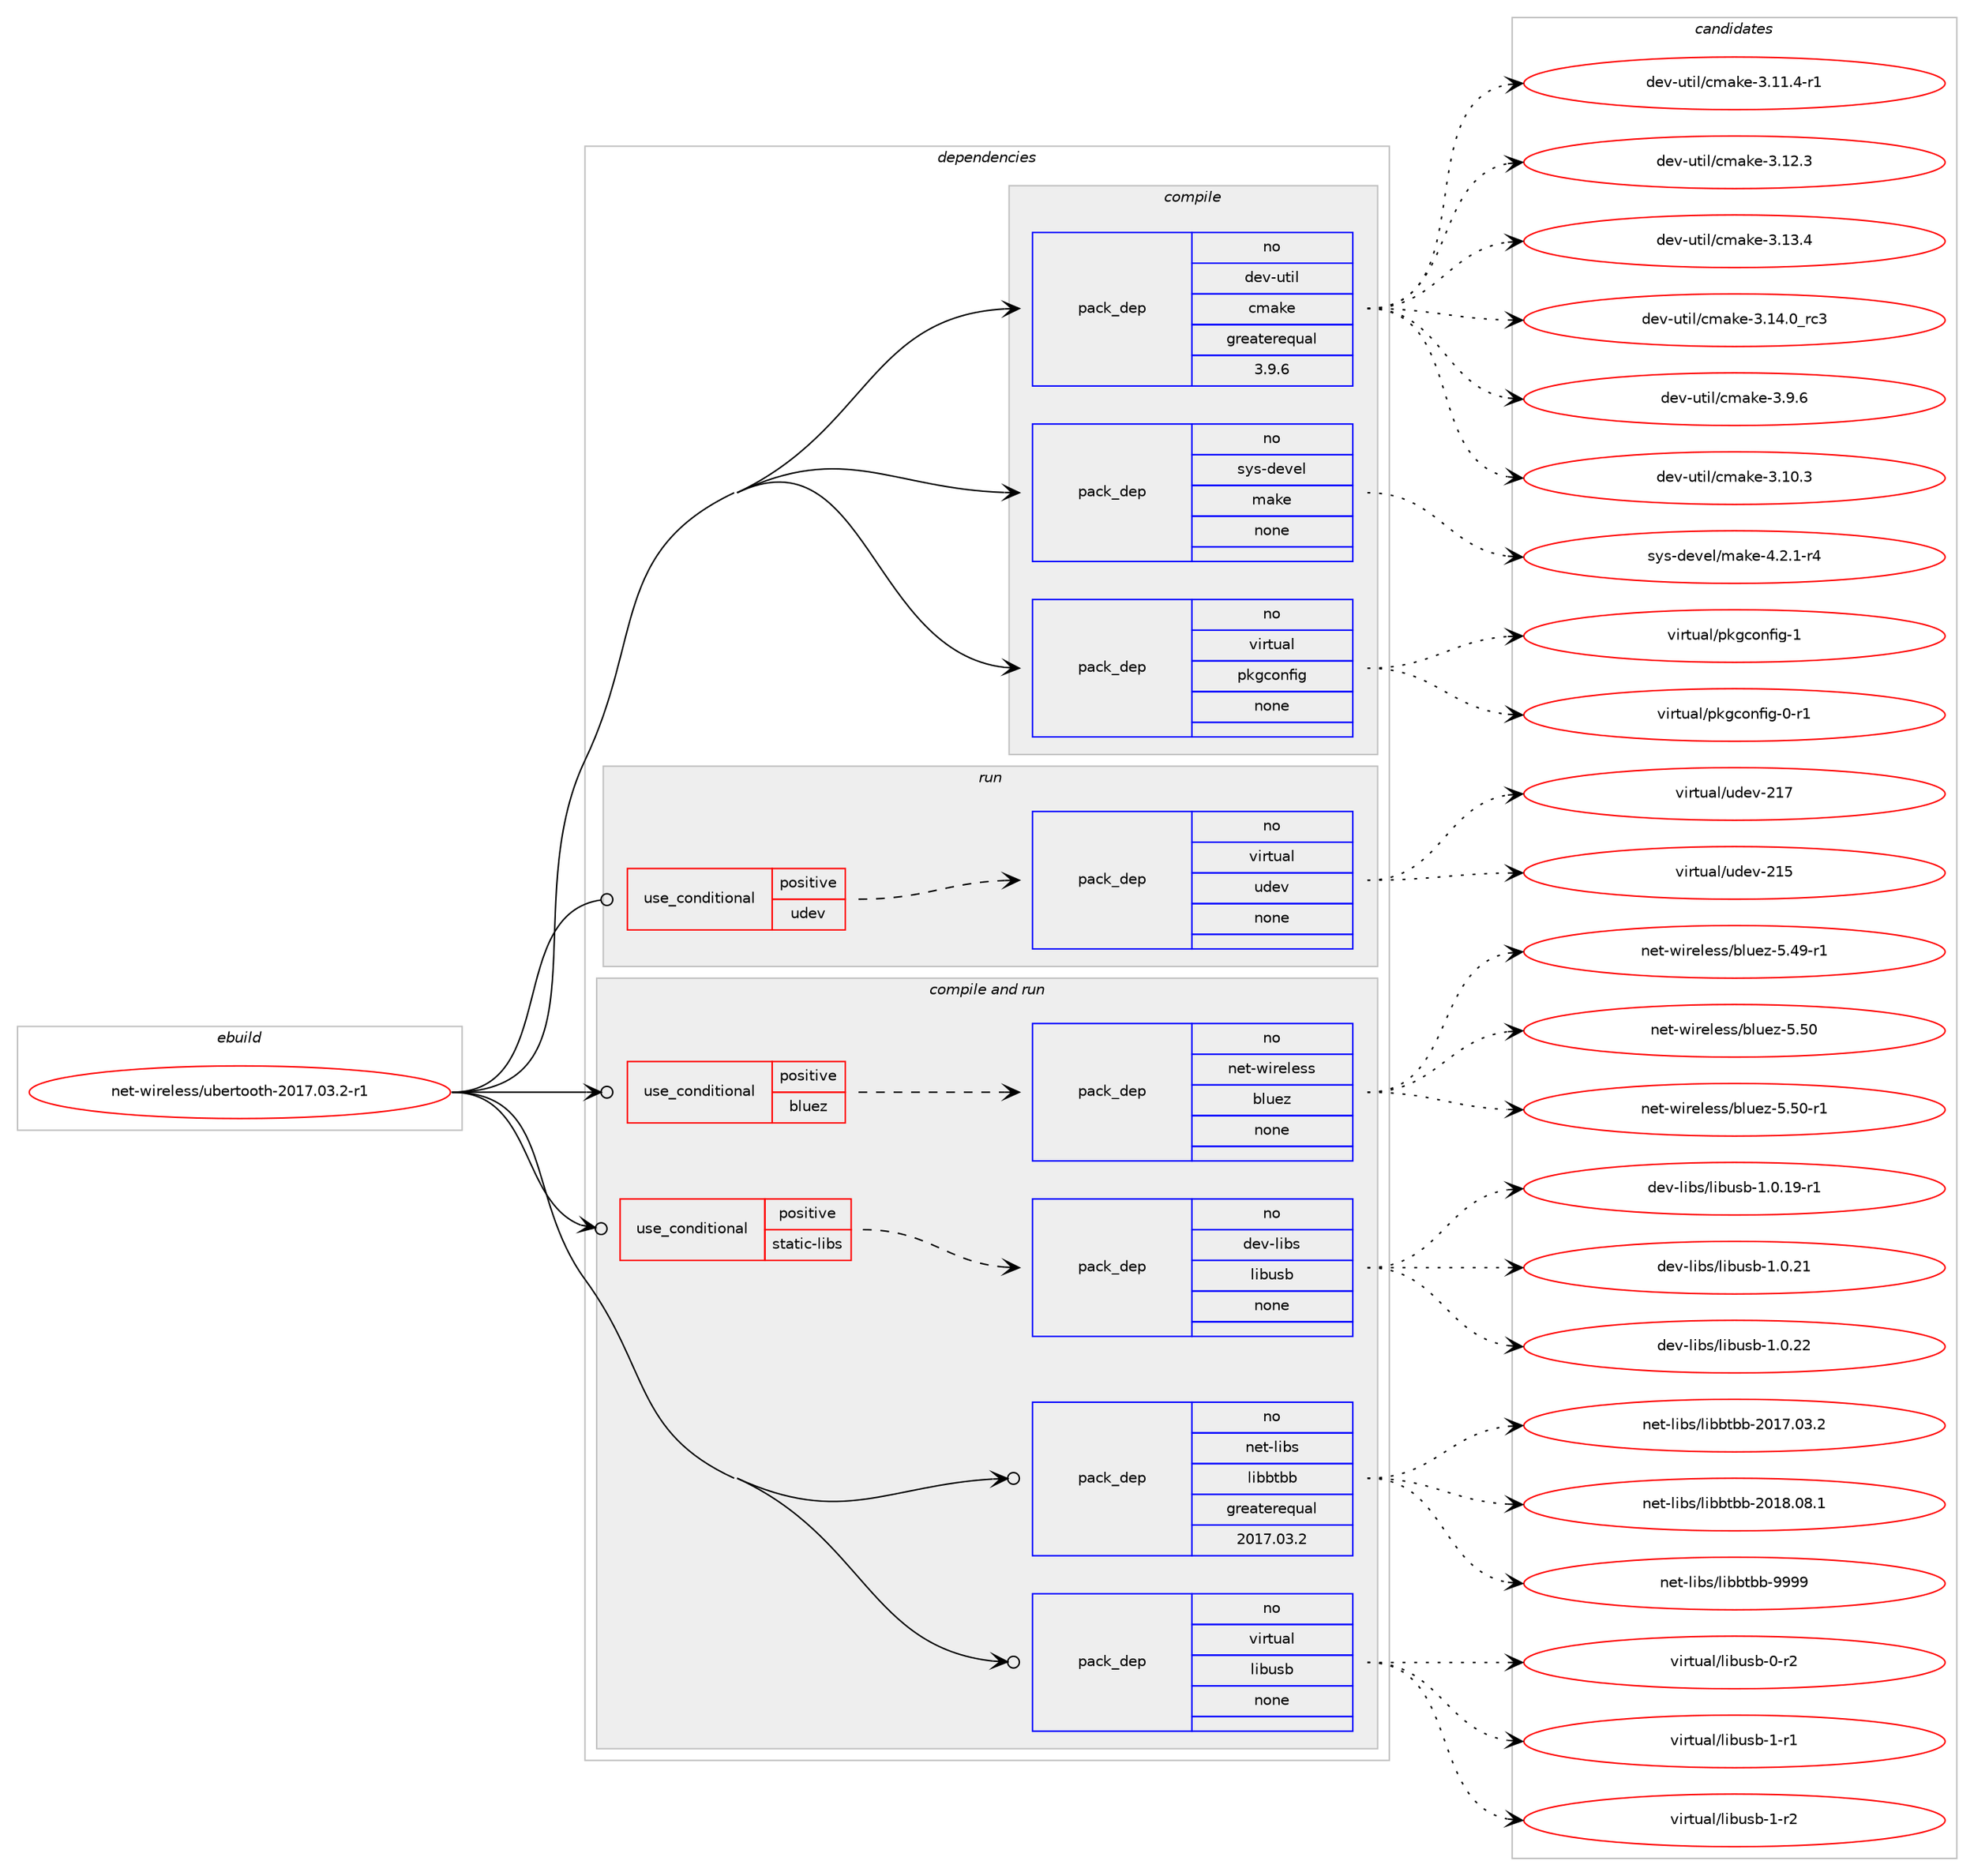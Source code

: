digraph prolog {

# *************
# Graph options
# *************

newrank=true;
concentrate=true;
compound=true;
graph [rankdir=LR,fontname=Helvetica,fontsize=10,ranksep=1.5];#, ranksep=2.5, nodesep=0.2];
edge  [arrowhead=vee];
node  [fontname=Helvetica,fontsize=10];

# **********
# The ebuild
# **********

subgraph cluster_leftcol {
color=gray;
rank=same;
label=<<i>ebuild</i>>;
id [label="net-wireless/ubertooth-2017.03.2-r1", color=red, width=4, href="../net-wireless/ubertooth-2017.03.2-r1.svg"];
}

# ****************
# The dependencies
# ****************

subgraph cluster_midcol {
color=gray;
label=<<i>dependencies</i>>;
subgraph cluster_compile {
fillcolor="#eeeeee";
style=filled;
label=<<i>compile</i>>;
subgraph pack1202390 {
dependency1681440 [label=<<TABLE BORDER="0" CELLBORDER="1" CELLSPACING="0" CELLPADDING="4" WIDTH="220"><TR><TD ROWSPAN="6" CELLPADDING="30">pack_dep</TD></TR><TR><TD WIDTH="110">no</TD></TR><TR><TD>dev-util</TD></TR><TR><TD>cmake</TD></TR><TR><TD>greaterequal</TD></TR><TR><TD>3.9.6</TD></TR></TABLE>>, shape=none, color=blue];
}
id:e -> dependency1681440:w [weight=20,style="solid",arrowhead="vee"];
subgraph pack1202391 {
dependency1681441 [label=<<TABLE BORDER="0" CELLBORDER="1" CELLSPACING="0" CELLPADDING="4" WIDTH="220"><TR><TD ROWSPAN="6" CELLPADDING="30">pack_dep</TD></TR><TR><TD WIDTH="110">no</TD></TR><TR><TD>sys-devel</TD></TR><TR><TD>make</TD></TR><TR><TD>none</TD></TR><TR><TD></TD></TR></TABLE>>, shape=none, color=blue];
}
id:e -> dependency1681441:w [weight=20,style="solid",arrowhead="vee"];
subgraph pack1202392 {
dependency1681442 [label=<<TABLE BORDER="0" CELLBORDER="1" CELLSPACING="0" CELLPADDING="4" WIDTH="220"><TR><TD ROWSPAN="6" CELLPADDING="30">pack_dep</TD></TR><TR><TD WIDTH="110">no</TD></TR><TR><TD>virtual</TD></TR><TR><TD>pkgconfig</TD></TR><TR><TD>none</TD></TR><TR><TD></TD></TR></TABLE>>, shape=none, color=blue];
}
id:e -> dependency1681442:w [weight=20,style="solid",arrowhead="vee"];
}
subgraph cluster_compileandrun {
fillcolor="#eeeeee";
style=filled;
label=<<i>compile and run</i>>;
subgraph cond451528 {
dependency1681443 [label=<<TABLE BORDER="0" CELLBORDER="1" CELLSPACING="0" CELLPADDING="4"><TR><TD ROWSPAN="3" CELLPADDING="10">use_conditional</TD></TR><TR><TD>positive</TD></TR><TR><TD>bluez</TD></TR></TABLE>>, shape=none, color=red];
subgraph pack1202393 {
dependency1681444 [label=<<TABLE BORDER="0" CELLBORDER="1" CELLSPACING="0" CELLPADDING="4" WIDTH="220"><TR><TD ROWSPAN="6" CELLPADDING="30">pack_dep</TD></TR><TR><TD WIDTH="110">no</TD></TR><TR><TD>net-wireless</TD></TR><TR><TD>bluez</TD></TR><TR><TD>none</TD></TR><TR><TD></TD></TR></TABLE>>, shape=none, color=blue];
}
dependency1681443:e -> dependency1681444:w [weight=20,style="dashed",arrowhead="vee"];
}
id:e -> dependency1681443:w [weight=20,style="solid",arrowhead="odotvee"];
subgraph cond451529 {
dependency1681445 [label=<<TABLE BORDER="0" CELLBORDER="1" CELLSPACING="0" CELLPADDING="4"><TR><TD ROWSPAN="3" CELLPADDING="10">use_conditional</TD></TR><TR><TD>positive</TD></TR><TR><TD>static-libs</TD></TR></TABLE>>, shape=none, color=red];
subgraph pack1202394 {
dependency1681446 [label=<<TABLE BORDER="0" CELLBORDER="1" CELLSPACING="0" CELLPADDING="4" WIDTH="220"><TR><TD ROWSPAN="6" CELLPADDING="30">pack_dep</TD></TR><TR><TD WIDTH="110">no</TD></TR><TR><TD>dev-libs</TD></TR><TR><TD>libusb</TD></TR><TR><TD>none</TD></TR><TR><TD></TD></TR></TABLE>>, shape=none, color=blue];
}
dependency1681445:e -> dependency1681446:w [weight=20,style="dashed",arrowhead="vee"];
}
id:e -> dependency1681445:w [weight=20,style="solid",arrowhead="odotvee"];
subgraph pack1202395 {
dependency1681447 [label=<<TABLE BORDER="0" CELLBORDER="1" CELLSPACING="0" CELLPADDING="4" WIDTH="220"><TR><TD ROWSPAN="6" CELLPADDING="30">pack_dep</TD></TR><TR><TD WIDTH="110">no</TD></TR><TR><TD>net-libs</TD></TR><TR><TD>libbtbb</TD></TR><TR><TD>greaterequal</TD></TR><TR><TD>2017.03.2</TD></TR></TABLE>>, shape=none, color=blue];
}
id:e -> dependency1681447:w [weight=20,style="solid",arrowhead="odotvee"];
subgraph pack1202396 {
dependency1681448 [label=<<TABLE BORDER="0" CELLBORDER="1" CELLSPACING="0" CELLPADDING="4" WIDTH="220"><TR><TD ROWSPAN="6" CELLPADDING="30">pack_dep</TD></TR><TR><TD WIDTH="110">no</TD></TR><TR><TD>virtual</TD></TR><TR><TD>libusb</TD></TR><TR><TD>none</TD></TR><TR><TD></TD></TR></TABLE>>, shape=none, color=blue];
}
id:e -> dependency1681448:w [weight=20,style="solid",arrowhead="odotvee"];
}
subgraph cluster_run {
fillcolor="#eeeeee";
style=filled;
label=<<i>run</i>>;
subgraph cond451530 {
dependency1681449 [label=<<TABLE BORDER="0" CELLBORDER="1" CELLSPACING="0" CELLPADDING="4"><TR><TD ROWSPAN="3" CELLPADDING="10">use_conditional</TD></TR><TR><TD>positive</TD></TR><TR><TD>udev</TD></TR></TABLE>>, shape=none, color=red];
subgraph pack1202397 {
dependency1681450 [label=<<TABLE BORDER="0" CELLBORDER="1" CELLSPACING="0" CELLPADDING="4" WIDTH="220"><TR><TD ROWSPAN="6" CELLPADDING="30">pack_dep</TD></TR><TR><TD WIDTH="110">no</TD></TR><TR><TD>virtual</TD></TR><TR><TD>udev</TD></TR><TR><TD>none</TD></TR><TR><TD></TD></TR></TABLE>>, shape=none, color=blue];
}
dependency1681449:e -> dependency1681450:w [weight=20,style="dashed",arrowhead="vee"];
}
id:e -> dependency1681449:w [weight=20,style="solid",arrowhead="odot"];
}
}

# **************
# The candidates
# **************

subgraph cluster_choices {
rank=same;
color=gray;
label=<<i>candidates</i>>;

subgraph choice1202390 {
color=black;
nodesep=1;
choice1001011184511711610510847991099710710145514649484651 [label="dev-util/cmake-3.10.3", color=red, width=4,href="../dev-util/cmake-3.10.3.svg"];
choice10010111845117116105108479910997107101455146494946524511449 [label="dev-util/cmake-3.11.4-r1", color=red, width=4,href="../dev-util/cmake-3.11.4-r1.svg"];
choice1001011184511711610510847991099710710145514649504651 [label="dev-util/cmake-3.12.3", color=red, width=4,href="../dev-util/cmake-3.12.3.svg"];
choice1001011184511711610510847991099710710145514649514652 [label="dev-util/cmake-3.13.4", color=red, width=4,href="../dev-util/cmake-3.13.4.svg"];
choice1001011184511711610510847991099710710145514649524648951149951 [label="dev-util/cmake-3.14.0_rc3", color=red, width=4,href="../dev-util/cmake-3.14.0_rc3.svg"];
choice10010111845117116105108479910997107101455146574654 [label="dev-util/cmake-3.9.6", color=red, width=4,href="../dev-util/cmake-3.9.6.svg"];
dependency1681440:e -> choice1001011184511711610510847991099710710145514649484651:w [style=dotted,weight="100"];
dependency1681440:e -> choice10010111845117116105108479910997107101455146494946524511449:w [style=dotted,weight="100"];
dependency1681440:e -> choice1001011184511711610510847991099710710145514649504651:w [style=dotted,weight="100"];
dependency1681440:e -> choice1001011184511711610510847991099710710145514649514652:w [style=dotted,weight="100"];
dependency1681440:e -> choice1001011184511711610510847991099710710145514649524648951149951:w [style=dotted,weight="100"];
dependency1681440:e -> choice10010111845117116105108479910997107101455146574654:w [style=dotted,weight="100"];
}
subgraph choice1202391 {
color=black;
nodesep=1;
choice1151211154510010111810110847109971071014552465046494511452 [label="sys-devel/make-4.2.1-r4", color=red, width=4,href="../sys-devel/make-4.2.1-r4.svg"];
dependency1681441:e -> choice1151211154510010111810110847109971071014552465046494511452:w [style=dotted,weight="100"];
}
subgraph choice1202392 {
color=black;
nodesep=1;
choice11810511411611797108471121071039911111010210510345484511449 [label="virtual/pkgconfig-0-r1", color=red, width=4,href="../virtual/pkgconfig-0-r1.svg"];
choice1181051141161179710847112107103991111101021051034549 [label="virtual/pkgconfig-1", color=red, width=4,href="../virtual/pkgconfig-1.svg"];
dependency1681442:e -> choice11810511411611797108471121071039911111010210510345484511449:w [style=dotted,weight="100"];
dependency1681442:e -> choice1181051141161179710847112107103991111101021051034549:w [style=dotted,weight="100"];
}
subgraph choice1202393 {
color=black;
nodesep=1;
choice11010111645119105114101108101115115479810811710112245534652574511449 [label="net-wireless/bluez-5.49-r1", color=red, width=4,href="../net-wireless/bluez-5.49-r1.svg"];
choice1101011164511910511410110810111511547981081171011224553465348 [label="net-wireless/bluez-5.50", color=red, width=4,href="../net-wireless/bluez-5.50.svg"];
choice11010111645119105114101108101115115479810811710112245534653484511449 [label="net-wireless/bluez-5.50-r1", color=red, width=4,href="../net-wireless/bluez-5.50-r1.svg"];
dependency1681444:e -> choice11010111645119105114101108101115115479810811710112245534652574511449:w [style=dotted,weight="100"];
dependency1681444:e -> choice1101011164511910511410110810111511547981081171011224553465348:w [style=dotted,weight="100"];
dependency1681444:e -> choice11010111645119105114101108101115115479810811710112245534653484511449:w [style=dotted,weight="100"];
}
subgraph choice1202394 {
color=black;
nodesep=1;
choice1001011184510810598115471081059811711598454946484649574511449 [label="dev-libs/libusb-1.0.19-r1", color=red, width=4,href="../dev-libs/libusb-1.0.19-r1.svg"];
choice100101118451081059811547108105981171159845494648465049 [label="dev-libs/libusb-1.0.21", color=red, width=4,href="../dev-libs/libusb-1.0.21.svg"];
choice100101118451081059811547108105981171159845494648465050 [label="dev-libs/libusb-1.0.22", color=red, width=4,href="../dev-libs/libusb-1.0.22.svg"];
dependency1681446:e -> choice1001011184510810598115471081059811711598454946484649574511449:w [style=dotted,weight="100"];
dependency1681446:e -> choice100101118451081059811547108105981171159845494648465049:w [style=dotted,weight="100"];
dependency1681446:e -> choice100101118451081059811547108105981171159845494648465050:w [style=dotted,weight="100"];
}
subgraph choice1202395 {
color=black;
nodesep=1;
choice1101011164510810598115471081059898116989845504849554648514650 [label="net-libs/libbtbb-2017.03.2", color=red, width=4,href="../net-libs/libbtbb-2017.03.2.svg"];
choice1101011164510810598115471081059898116989845504849564648564649 [label="net-libs/libbtbb-2018.08.1", color=red, width=4,href="../net-libs/libbtbb-2018.08.1.svg"];
choice110101116451081059811547108105989811698984557575757 [label="net-libs/libbtbb-9999", color=red, width=4,href="../net-libs/libbtbb-9999.svg"];
dependency1681447:e -> choice1101011164510810598115471081059898116989845504849554648514650:w [style=dotted,weight="100"];
dependency1681447:e -> choice1101011164510810598115471081059898116989845504849564648564649:w [style=dotted,weight="100"];
dependency1681447:e -> choice110101116451081059811547108105989811698984557575757:w [style=dotted,weight="100"];
}
subgraph choice1202396 {
color=black;
nodesep=1;
choice1181051141161179710847108105981171159845484511450 [label="virtual/libusb-0-r2", color=red, width=4,href="../virtual/libusb-0-r2.svg"];
choice1181051141161179710847108105981171159845494511449 [label="virtual/libusb-1-r1", color=red, width=4,href="../virtual/libusb-1-r1.svg"];
choice1181051141161179710847108105981171159845494511450 [label="virtual/libusb-1-r2", color=red, width=4,href="../virtual/libusb-1-r2.svg"];
dependency1681448:e -> choice1181051141161179710847108105981171159845484511450:w [style=dotted,weight="100"];
dependency1681448:e -> choice1181051141161179710847108105981171159845494511449:w [style=dotted,weight="100"];
dependency1681448:e -> choice1181051141161179710847108105981171159845494511450:w [style=dotted,weight="100"];
}
subgraph choice1202397 {
color=black;
nodesep=1;
choice118105114116117971084711710010111845504953 [label="virtual/udev-215", color=red, width=4,href="../virtual/udev-215.svg"];
choice118105114116117971084711710010111845504955 [label="virtual/udev-217", color=red, width=4,href="../virtual/udev-217.svg"];
dependency1681450:e -> choice118105114116117971084711710010111845504953:w [style=dotted,weight="100"];
dependency1681450:e -> choice118105114116117971084711710010111845504955:w [style=dotted,weight="100"];
}
}

}
